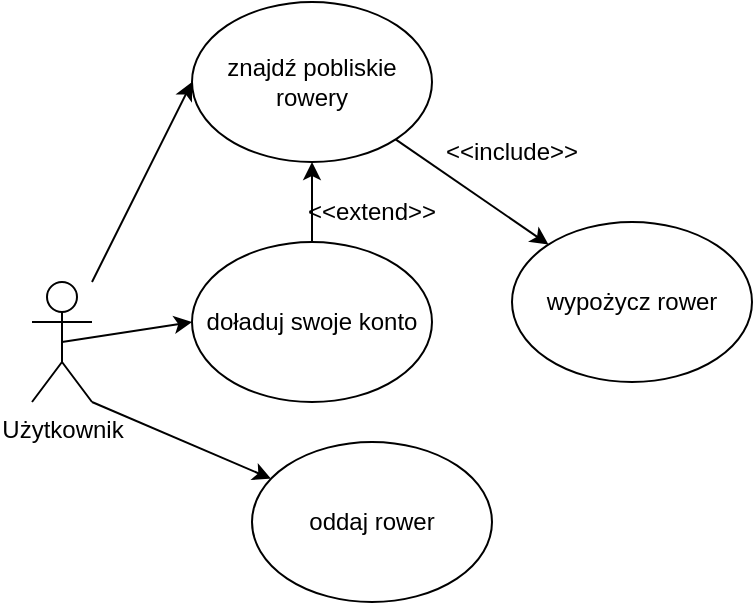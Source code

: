 <mxfile version="26.0.6">
  <diagram name="Page-1" id="0C6HP1Db9xvYqWNmXeyQ">
    <mxGraphModel dx="724" dy="397" grid="1" gridSize="10" guides="1" tooltips="1" connect="1" arrows="1" fold="1" page="1" pageScale="1" pageWidth="827" pageHeight="1169" math="0" shadow="0">
      <root>
        <mxCell id="0" />
        <mxCell id="1" parent="0" />
        <mxCell id="1wQir1odocGlphBvJd91-6" style="rounded=0;orthogonalLoop=1;jettySize=auto;html=1;entryX=0;entryY=0.5;entryDx=0;entryDy=0;" parent="1" source="1wQir1odocGlphBvJd91-1" target="1wQir1odocGlphBvJd91-4" edge="1">
          <mxGeometry relative="1" as="geometry" />
        </mxCell>
        <mxCell id="1wQir1odocGlphBvJd91-8" style="rounded=0;orthogonalLoop=1;jettySize=auto;html=1;exitX=0.5;exitY=0.5;exitDx=0;exitDy=0;exitPerimeter=0;entryX=0;entryY=0.5;entryDx=0;entryDy=0;" parent="1" source="1wQir1odocGlphBvJd91-1" target="1wQir1odocGlphBvJd91-7" edge="1">
          <mxGeometry relative="1" as="geometry" />
        </mxCell>
        <mxCell id="1wQir1odocGlphBvJd91-1" value="Użytkownik" style="shape=umlActor;verticalLabelPosition=bottom;verticalAlign=top;html=1;outlineConnect=0;" parent="1" vertex="1">
          <mxGeometry x="240" y="160" width="30" height="60" as="geometry" />
        </mxCell>
        <mxCell id="1wQir1odocGlphBvJd91-13" value="" style="rounded=0;orthogonalLoop=1;jettySize=auto;html=1;" parent="1" source="1wQir1odocGlphBvJd91-4" target="1wQir1odocGlphBvJd91-12" edge="1">
          <mxGeometry relative="1" as="geometry" />
        </mxCell>
        <mxCell id="1wQir1odocGlphBvJd91-4" value="znajdź pobliskie rowery" style="ellipse;whiteSpace=wrap;html=1;" parent="1" vertex="1">
          <mxGeometry x="320" y="20" width="120" height="80" as="geometry" />
        </mxCell>
        <mxCell id="1wQir1odocGlphBvJd91-10" style="rounded=0;orthogonalLoop=1;jettySize=auto;html=1;entryX=0.5;entryY=1;entryDx=0;entryDy=0;" parent="1" source="1wQir1odocGlphBvJd91-7" target="1wQir1odocGlphBvJd91-4" edge="1">
          <mxGeometry relative="1" as="geometry" />
        </mxCell>
        <mxCell id="1wQir1odocGlphBvJd91-7" value="doładuj swoje konto" style="ellipse;whiteSpace=wrap;html=1;" parent="1" vertex="1">
          <mxGeometry x="320" y="140" width="120" height="80" as="geometry" />
        </mxCell>
        <mxCell id="1wQir1odocGlphBvJd91-14" style="rounded=0;orthogonalLoop=1;jettySize=auto;html=1;exitX=1;exitY=1;exitDx=0;exitDy=0;exitPerimeter=0;" parent="1" source="1wQir1odocGlphBvJd91-1" target="1wQir1odocGlphBvJd91-15" edge="1">
          <mxGeometry relative="1" as="geometry">
            <mxPoint x="640" y="250" as="targetPoint" />
          </mxGeometry>
        </mxCell>
        <mxCell id="1wQir1odocGlphBvJd91-12" value="wypożycz rower" style="ellipse;whiteSpace=wrap;html=1;" parent="1" vertex="1">
          <mxGeometry x="480" y="130" width="120" height="80" as="geometry" />
        </mxCell>
        <mxCell id="1wQir1odocGlphBvJd91-15" value="oddaj rower" style="ellipse;whiteSpace=wrap;html=1;" parent="1" vertex="1">
          <mxGeometry x="350" y="240" width="120" height="80" as="geometry" />
        </mxCell>
        <mxCell id="3GBB9E7HE0_srOdIYfwF-1" value="&amp;lt;&amp;lt;extend&amp;gt;&amp;gt;" style="text;html=1;align=center;verticalAlign=middle;whiteSpace=wrap;rounded=0;" vertex="1" parent="1">
          <mxGeometry x="380" y="110" width="60" height="30" as="geometry" />
        </mxCell>
        <mxCell id="3GBB9E7HE0_srOdIYfwF-2" value="&amp;lt;&amp;lt;include&amp;gt;&amp;gt;" style="text;html=1;align=center;verticalAlign=middle;whiteSpace=wrap;rounded=0;" vertex="1" parent="1">
          <mxGeometry x="450" y="80" width="60" height="30" as="geometry" />
        </mxCell>
      </root>
    </mxGraphModel>
  </diagram>
</mxfile>
